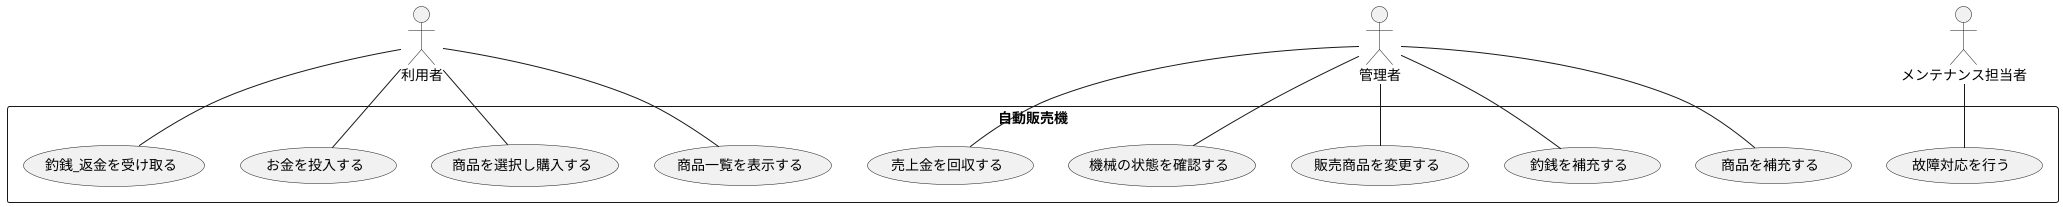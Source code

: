 @startuml
rectangle 自動販売機 {
    usecase 商品一覧を表示する as UC1
    usecase 商品を選択し購入する as UC2
    usecase お金を投入する as UC8
    usecase 釣銭_返金を受け取る as UC9
    usecase 売上金を回収する  as UC3
    usecase 商品を補充する  as UC4
    usecase 釣銭を補充する  as UC5
    usecase 販売商品を変更する as UC6
    usecase 故障対応を行う as UC7
    usecase 機械の状態を確認する as UC10
}
利用者 -- UC1
利用者 -- UC2
利用者 -- UC8
利用者 -- UC9
管理者 -- UC3
管理者 -- UC4
管理者 -- UC5
管理者 -- UC6
メンテナンス担当者 -- UC7
管理者 -- UC10

@enduml